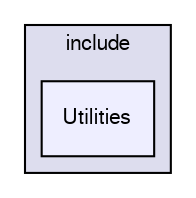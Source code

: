 digraph "Utilities" {
  compound=true
  node [ fontsize="10", fontname="FreeSans"];
  edge [ labelfontsize="10", labelfontname="FreeSans"];
  subgraph clusterdir_275ce76ae8a9e2090fbb7142d3994a0e {
    graph [ bgcolor="#ddddee", pencolor="black", label="include" fontname="FreeSans", fontsize="10", URL="dir_275ce76ae8a9e2090fbb7142d3994a0e.html"]
  dir_d631aa3083290dc23dd8bdcd7ad213ec [shape=box, label="Utilities", style="filled", fillcolor="#eeeeff", pencolor="black", URL="dir_d631aa3083290dc23dd8bdcd7ad213ec.html"];
  }
}
